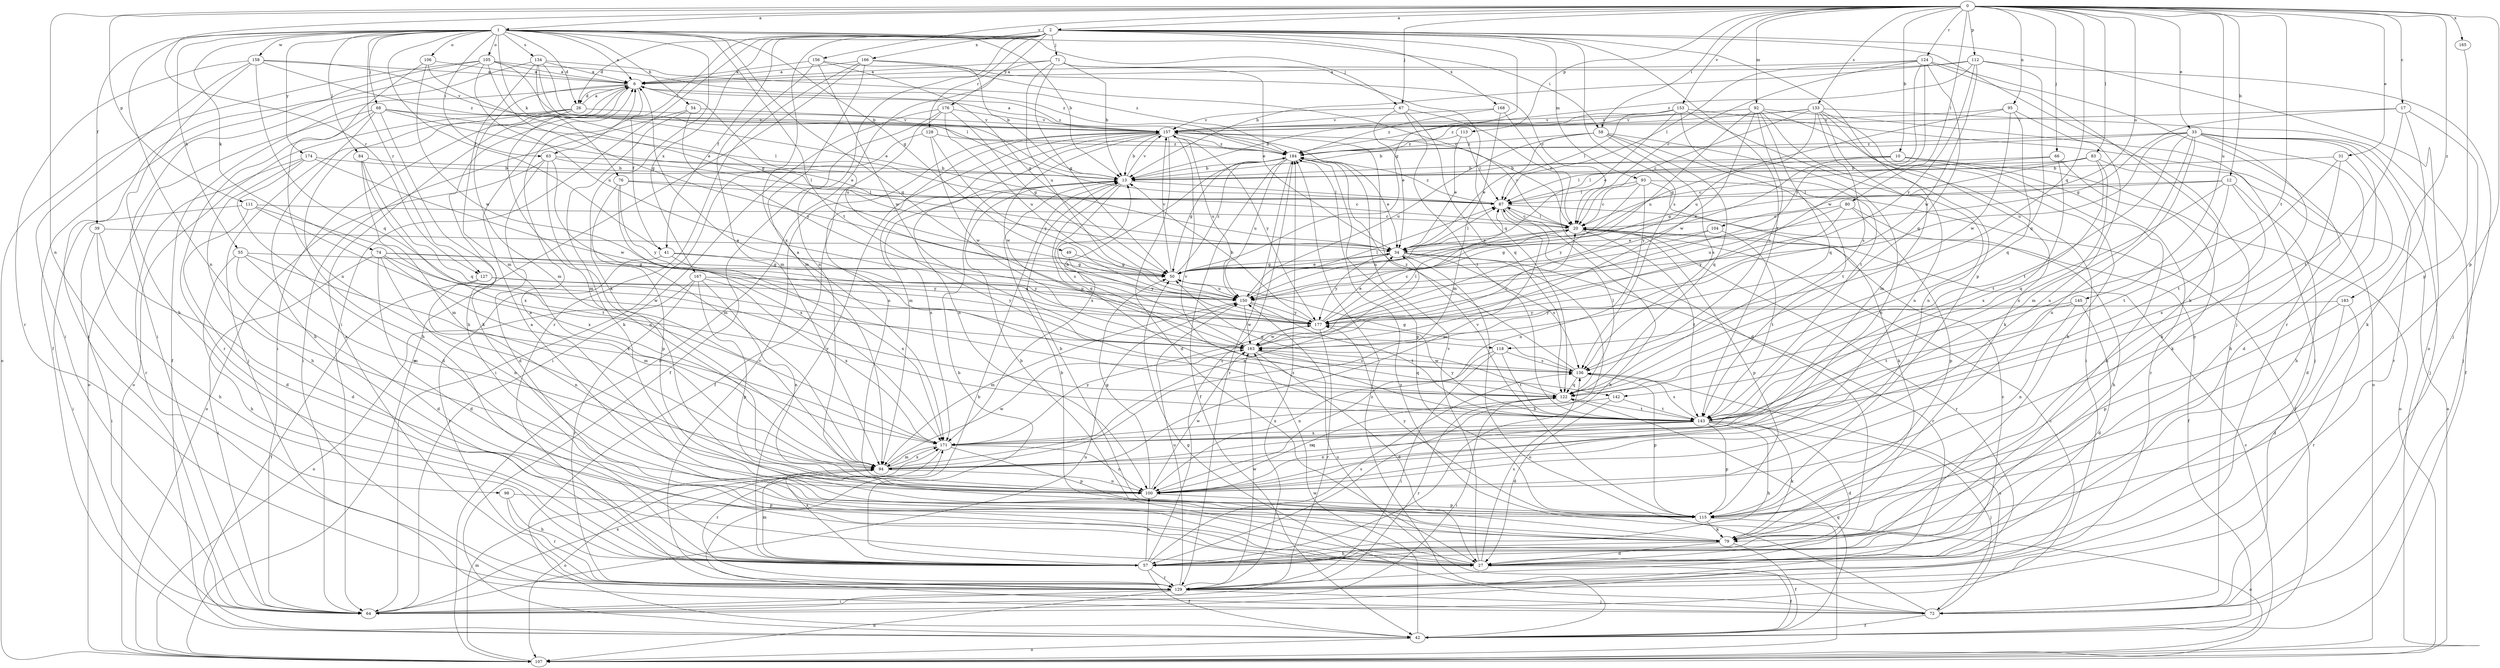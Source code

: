 strict digraph  {
0;
1;
2;
6;
10;
12;
13;
17;
20;
26;
27;
31;
33;
34;
39;
41;
42;
49;
50;
54;
55;
57;
58;
63;
64;
66;
67;
68;
71;
72;
74;
76;
79;
80;
83;
84;
87;
92;
93;
94;
95;
98;
100;
104;
105;
106;
107;
111;
112;
113;
115;
118;
122;
124;
127;
128;
129;
133;
134;
136;
142;
143;
145;
150;
153;
156;
157;
158;
163;
165;
166;
167;
168;
171;
174;
176;
177;
183;
184;
0 -> 1  [label=a];
0 -> 2  [label=a];
0 -> 10  [label=b];
0 -> 12  [label=b];
0 -> 17  [label=c];
0 -> 31  [label=e];
0 -> 33  [label=e];
0 -> 58  [label=i];
0 -> 66  [label=j];
0 -> 67  [label=j];
0 -> 80  [label=l];
0 -> 83  [label=l];
0 -> 92  [label=m];
0 -> 95  [label=n];
0 -> 98  [label=n];
0 -> 104  [label=o];
0 -> 111  [label=p];
0 -> 112  [label=p];
0 -> 113  [label=p];
0 -> 115  [label=p];
0 -> 118  [label=q];
0 -> 124  [label=r];
0 -> 127  [label=r];
0 -> 133  [label=s];
0 -> 142  [label=t];
0 -> 145  [label=u];
0 -> 153  [label=v];
0 -> 156  [label=v];
0 -> 165  [label=x];
0 -> 183  [label=z];
1 -> 6  [label=a];
1 -> 13  [label=b];
1 -> 26  [label=d];
1 -> 39  [label=f];
1 -> 41  [label=f];
1 -> 49  [label=g];
1 -> 54  [label=h];
1 -> 55  [label=h];
1 -> 58  [label=i];
1 -> 63  [label=i];
1 -> 67  [label=j];
1 -> 68  [label=j];
1 -> 74  [label=k];
1 -> 76  [label=k];
1 -> 79  [label=k];
1 -> 84  [label=l];
1 -> 100  [label=n];
1 -> 105  [label=o];
1 -> 106  [label=o];
1 -> 118  [label=q];
1 -> 127  [label=r];
1 -> 134  [label=s];
1 -> 142  [label=t];
1 -> 158  [label=w];
1 -> 174  [label=y];
2 -> 26  [label=d];
2 -> 41  [label=f];
2 -> 50  [label=g];
2 -> 63  [label=i];
2 -> 64  [label=i];
2 -> 71  [label=j];
2 -> 72  [label=j];
2 -> 93  [label=m];
2 -> 100  [label=n];
2 -> 107  [label=o];
2 -> 115  [label=p];
2 -> 128  [label=r];
2 -> 136  [label=s];
2 -> 143  [label=t];
2 -> 166  [label=x];
2 -> 167  [label=x];
2 -> 168  [label=x];
2 -> 171  [label=x];
2 -> 176  [label=y];
6 -> 26  [label=d];
6 -> 41  [label=f];
6 -> 42  [label=f];
6 -> 57  [label=h];
6 -> 64  [label=i];
6 -> 94  [label=m];
6 -> 150  [label=u];
6 -> 184  [label=z];
10 -> 13  [label=b];
10 -> 57  [label=h];
10 -> 87  [label=l];
10 -> 107  [label=o];
10 -> 129  [label=r];
10 -> 177  [label=y];
12 -> 27  [label=d];
12 -> 34  [label=e];
12 -> 87  [label=l];
12 -> 122  [label=q];
12 -> 143  [label=t];
12 -> 171  [label=x];
13 -> 87  [label=l];
13 -> 122  [label=q];
13 -> 136  [label=s];
13 -> 157  [label=v];
13 -> 171  [label=x];
17 -> 50  [label=g];
17 -> 72  [label=j];
17 -> 79  [label=k];
17 -> 143  [label=t];
17 -> 157  [label=v];
20 -> 34  [label=e];
20 -> 87  [label=l];
20 -> 115  [label=p];
20 -> 129  [label=r];
20 -> 143  [label=t];
20 -> 150  [label=u];
20 -> 157  [label=v];
26 -> 6  [label=a];
26 -> 57  [label=h];
26 -> 72  [label=j];
26 -> 94  [label=m];
26 -> 107  [label=o];
26 -> 157  [label=v];
27 -> 6  [label=a];
27 -> 13  [label=b];
27 -> 20  [label=c];
27 -> 42  [label=f];
27 -> 136  [label=s];
27 -> 157  [label=v];
31 -> 13  [label=b];
31 -> 57  [label=h];
31 -> 115  [label=p];
31 -> 143  [label=t];
33 -> 13  [label=b];
33 -> 27  [label=d];
33 -> 57  [label=h];
33 -> 72  [label=j];
33 -> 79  [label=k];
33 -> 94  [label=m];
33 -> 100  [label=n];
33 -> 129  [label=r];
33 -> 143  [label=t];
33 -> 150  [label=u];
33 -> 184  [label=z];
34 -> 50  [label=g];
34 -> 57  [label=h];
34 -> 87  [label=l];
34 -> 107  [label=o];
34 -> 129  [label=r];
34 -> 136  [label=s];
34 -> 177  [label=y];
39 -> 27  [label=d];
39 -> 34  [label=e];
39 -> 57  [label=h];
39 -> 64  [label=i];
41 -> 50  [label=g];
41 -> 129  [label=r];
41 -> 171  [label=x];
41 -> 177  [label=y];
42 -> 107  [label=o];
42 -> 122  [label=q];
42 -> 163  [label=w];
42 -> 184  [label=z];
49 -> 50  [label=g];
49 -> 177  [label=y];
50 -> 34  [label=e];
50 -> 150  [label=u];
50 -> 157  [label=v];
50 -> 184  [label=z];
54 -> 64  [label=i];
54 -> 79  [label=k];
54 -> 157  [label=v];
54 -> 177  [label=y];
55 -> 27  [label=d];
55 -> 50  [label=g];
55 -> 57  [label=h];
55 -> 94  [label=m];
55 -> 171  [label=x];
57 -> 13  [label=b];
57 -> 42  [label=f];
57 -> 94  [label=m];
57 -> 100  [label=n];
57 -> 129  [label=r];
57 -> 136  [label=s];
57 -> 157  [label=v];
57 -> 171  [label=x];
57 -> 184  [label=z];
58 -> 34  [label=e];
58 -> 100  [label=n];
58 -> 122  [label=q];
58 -> 136  [label=s];
58 -> 143  [label=t];
58 -> 150  [label=u];
58 -> 184  [label=z];
63 -> 13  [label=b];
63 -> 27  [label=d];
63 -> 87  [label=l];
63 -> 94  [label=m];
63 -> 100  [label=n];
63 -> 107  [label=o];
64 -> 20  [label=c];
64 -> 150  [label=u];
64 -> 171  [label=x];
66 -> 13  [label=b];
66 -> 20  [label=c];
66 -> 79  [label=k];
66 -> 171  [label=x];
67 -> 20  [label=c];
67 -> 34  [label=e];
67 -> 122  [label=q];
67 -> 143  [label=t];
67 -> 157  [label=v];
68 -> 34  [label=e];
68 -> 57  [label=h];
68 -> 79  [label=k];
68 -> 87  [label=l];
68 -> 107  [label=o];
68 -> 129  [label=r];
68 -> 157  [label=v];
71 -> 6  [label=a];
71 -> 13  [label=b];
71 -> 34  [label=e];
71 -> 50  [label=g];
71 -> 107  [label=o];
71 -> 122  [label=q];
71 -> 150  [label=u];
72 -> 13  [label=b];
72 -> 42  [label=f];
72 -> 50  [label=g];
72 -> 136  [label=s];
72 -> 150  [label=u];
72 -> 184  [label=z];
74 -> 27  [label=d];
74 -> 50  [label=g];
74 -> 64  [label=i];
74 -> 94  [label=m];
74 -> 100  [label=n];
74 -> 163  [label=w];
74 -> 177  [label=y];
76 -> 20  [label=c];
76 -> 87  [label=l];
76 -> 115  [label=p];
76 -> 171  [label=x];
76 -> 177  [label=y];
79 -> 6  [label=a];
79 -> 13  [label=b];
79 -> 27  [label=d];
79 -> 42  [label=f];
79 -> 57  [label=h];
80 -> 20  [label=c];
80 -> 57  [label=h];
80 -> 115  [label=p];
80 -> 150  [label=u];
80 -> 177  [label=y];
83 -> 13  [label=b];
83 -> 50  [label=g];
83 -> 87  [label=l];
83 -> 107  [label=o];
83 -> 143  [label=t];
83 -> 171  [label=x];
84 -> 13  [label=b];
84 -> 94  [label=m];
84 -> 122  [label=q];
84 -> 171  [label=x];
87 -> 20  [label=c];
87 -> 42  [label=f];
87 -> 57  [label=h];
87 -> 94  [label=m];
87 -> 184  [label=z];
92 -> 64  [label=i];
92 -> 72  [label=j];
92 -> 100  [label=n];
92 -> 122  [label=q];
92 -> 136  [label=s];
92 -> 150  [label=u];
92 -> 157  [label=v];
92 -> 163  [label=w];
93 -> 20  [label=c];
93 -> 42  [label=f];
93 -> 79  [label=k];
93 -> 87  [label=l];
93 -> 100  [label=n];
93 -> 177  [label=y];
94 -> 34  [label=e];
94 -> 100  [label=n];
94 -> 107  [label=o];
94 -> 163  [label=w];
94 -> 171  [label=x];
95 -> 50  [label=g];
95 -> 100  [label=n];
95 -> 122  [label=q];
95 -> 157  [label=v];
95 -> 163  [label=w];
98 -> 57  [label=h];
98 -> 115  [label=p];
98 -> 129  [label=r];
100 -> 50  [label=g];
100 -> 115  [label=p];
100 -> 122  [label=q];
100 -> 163  [label=w];
104 -> 34  [label=e];
104 -> 50  [label=g];
104 -> 143  [label=t];
105 -> 6  [label=a];
105 -> 42  [label=f];
105 -> 50  [label=g];
105 -> 64  [label=i];
105 -> 87  [label=l];
105 -> 107  [label=o];
105 -> 150  [label=u];
105 -> 184  [label=z];
106 -> 6  [label=a];
106 -> 34  [label=e];
106 -> 100  [label=n];
106 -> 163  [label=w];
107 -> 20  [label=c];
107 -> 94  [label=m];
111 -> 20  [label=c];
111 -> 27  [label=d];
111 -> 64  [label=i];
111 -> 143  [label=t];
111 -> 171  [label=x];
112 -> 6  [label=a];
112 -> 13  [label=b];
112 -> 72  [label=j];
112 -> 122  [label=q];
112 -> 163  [label=w];
112 -> 177  [label=y];
112 -> 184  [label=z];
113 -> 34  [label=e];
113 -> 87  [label=l];
113 -> 184  [label=z];
115 -> 13  [label=b];
115 -> 79  [label=k];
115 -> 107  [label=o];
115 -> 157  [label=v];
115 -> 177  [label=y];
118 -> 64  [label=i];
118 -> 100  [label=n];
118 -> 136  [label=s];
118 -> 143  [label=t];
122 -> 50  [label=g];
122 -> 64  [label=i];
122 -> 87  [label=l];
122 -> 129  [label=r];
122 -> 143  [label=t];
124 -> 6  [label=a];
124 -> 20  [label=c];
124 -> 79  [label=k];
124 -> 87  [label=l];
124 -> 122  [label=q];
124 -> 129  [label=r];
124 -> 163  [label=w];
124 -> 177  [label=y];
127 -> 42  [label=f];
127 -> 100  [label=n];
127 -> 150  [label=u];
127 -> 177  [label=y];
128 -> 64  [label=i];
128 -> 163  [label=w];
128 -> 177  [label=y];
128 -> 184  [label=z];
129 -> 6  [label=a];
129 -> 64  [label=i];
129 -> 72  [label=j];
129 -> 107  [label=o];
129 -> 150  [label=u];
129 -> 157  [label=v];
129 -> 163  [label=w];
129 -> 184  [label=z];
133 -> 13  [label=b];
133 -> 20  [label=c];
133 -> 42  [label=f];
133 -> 57  [label=h];
133 -> 79  [label=k];
133 -> 94  [label=m];
133 -> 136  [label=s];
133 -> 150  [label=u];
133 -> 157  [label=v];
134 -> 6  [label=a];
134 -> 13  [label=b];
134 -> 34  [label=e];
134 -> 50  [label=g];
134 -> 64  [label=i];
134 -> 94  [label=m];
134 -> 184  [label=z];
136 -> 50  [label=g];
136 -> 115  [label=p];
136 -> 122  [label=q];
136 -> 163  [label=w];
136 -> 184  [label=z];
142 -> 27  [label=d];
142 -> 143  [label=t];
142 -> 171  [label=x];
143 -> 6  [label=a];
143 -> 27  [label=d];
143 -> 57  [label=h];
143 -> 72  [label=j];
143 -> 79  [label=k];
143 -> 94  [label=m];
143 -> 100  [label=n];
143 -> 115  [label=p];
143 -> 136  [label=s];
143 -> 157  [label=v];
143 -> 171  [label=x];
143 -> 177  [label=y];
145 -> 27  [label=d];
145 -> 100  [label=n];
145 -> 143  [label=t];
145 -> 177  [label=y];
150 -> 87  [label=l];
150 -> 94  [label=m];
150 -> 143  [label=t];
150 -> 163  [label=w];
150 -> 177  [label=y];
153 -> 34  [label=e];
153 -> 87  [label=l];
153 -> 100  [label=n];
153 -> 107  [label=o];
153 -> 143  [label=t];
153 -> 157  [label=v];
153 -> 184  [label=z];
156 -> 6  [label=a];
156 -> 20  [label=c];
156 -> 50  [label=g];
156 -> 94  [label=m];
156 -> 163  [label=w];
157 -> 6  [label=a];
157 -> 13  [label=b];
157 -> 27  [label=d];
157 -> 42  [label=f];
157 -> 94  [label=m];
157 -> 100  [label=n];
157 -> 150  [label=u];
157 -> 163  [label=w];
157 -> 177  [label=y];
157 -> 184  [label=z];
158 -> 6  [label=a];
158 -> 57  [label=h];
158 -> 64  [label=i];
158 -> 122  [label=q];
158 -> 129  [label=r];
158 -> 157  [label=v];
158 -> 184  [label=z];
163 -> 13  [label=b];
163 -> 20  [label=c];
163 -> 27  [label=d];
163 -> 87  [label=l];
163 -> 122  [label=q];
163 -> 136  [label=s];
165 -> 115  [label=p];
166 -> 6  [label=a];
166 -> 13  [label=b];
166 -> 20  [label=c];
166 -> 94  [label=m];
166 -> 107  [label=o];
166 -> 129  [label=r];
167 -> 100  [label=n];
167 -> 107  [label=o];
167 -> 115  [label=p];
167 -> 129  [label=r];
167 -> 150  [label=u];
167 -> 171  [label=x];
168 -> 27  [label=d];
168 -> 94  [label=m];
168 -> 157  [label=v];
168 -> 184  [label=z];
171 -> 94  [label=m];
171 -> 100  [label=n];
171 -> 115  [label=p];
171 -> 129  [label=r];
171 -> 177  [label=y];
174 -> 13  [label=b];
174 -> 27  [label=d];
174 -> 57  [label=h];
174 -> 129  [label=r];
174 -> 163  [label=w];
176 -> 42  [label=f];
176 -> 50  [label=g];
176 -> 64  [label=i];
176 -> 100  [label=n];
176 -> 150  [label=u];
176 -> 157  [label=v];
177 -> 13  [label=b];
177 -> 20  [label=c];
177 -> 34  [label=e];
177 -> 129  [label=r];
177 -> 163  [label=w];
183 -> 27  [label=d];
183 -> 115  [label=p];
183 -> 129  [label=r];
183 -> 177  [label=y];
184 -> 13  [label=b];
184 -> 34  [label=e];
184 -> 42  [label=f];
184 -> 50  [label=g];
184 -> 115  [label=p];
184 -> 129  [label=r];
184 -> 150  [label=u];
184 -> 171  [label=x];
}
